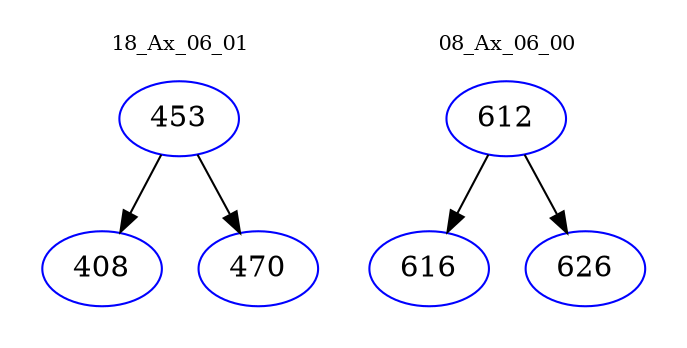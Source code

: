 digraph{
subgraph cluster_0 {
color = white
label = "18_Ax_06_01";
fontsize=10;
T0_453 [label="453", color="blue"]
T0_453 -> T0_408 [color="black"]
T0_408 [label="408", color="blue"]
T0_453 -> T0_470 [color="black"]
T0_470 [label="470", color="blue"]
}
subgraph cluster_1 {
color = white
label = "08_Ax_06_00";
fontsize=10;
T1_612 [label="612", color="blue"]
T1_612 -> T1_616 [color="black"]
T1_616 [label="616", color="blue"]
T1_612 -> T1_626 [color="black"]
T1_626 [label="626", color="blue"]
}
}
